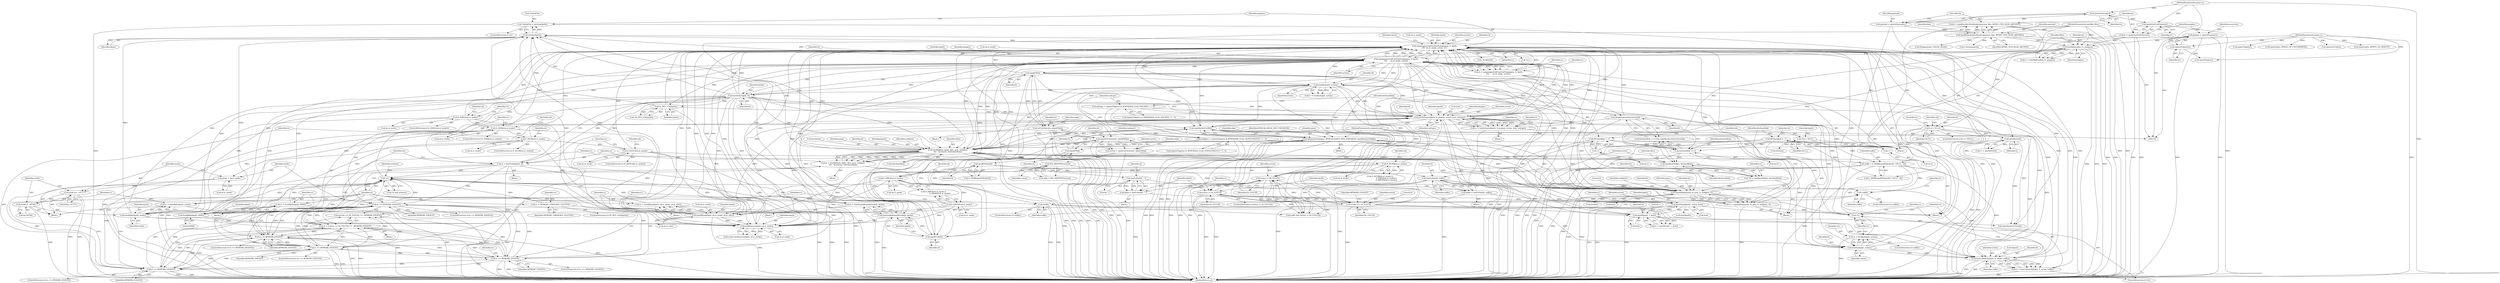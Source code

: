 digraph "0_rpm_404ef011c300207cdb1e531670384564aae04bdc_1@API" {
"1000573" [label="(Call,*failedFile = xstrdup(fpath))"];
"1000576" [label="(Call,xstrdup(fpath))"];
"1000288" [label="(Call,rpmpluginsCallFsmFilePre(plugins, fi, fpath,\n\t\t\t\t      sb.st_mode, action))"];
"1000578" [label="(Call,rpmpluginsCallFsmFilePost(plugins, fi, fpath,\n\t\t\t\t  sb.st_mode, action, rc))"];
"1000480" [label="(Call,fsmSetmeta(fpath, fi, plugins, action, &sb, nofcaps))"];
"1000393" [label="(Call,fsmMkdir(fpath, mode))"];
"1000331" [label="(Call,fsmVerify(fpath, fi))"];
"1000306" [label="(Call,rpmfiFX(fi))"];
"1000322" [label="(Call,fsmBackup(fi, action))"];
"1000388" [label="(Call,mode |=  00700)"];
"1000385" [label="(Call,mode &= ~07777)"];
"1000380" [label="(Call,mode = sb.st_mode)"];
"1000369" [label="(Call,S_ISDIR(sb.st_mode))"];
"1000345" [label="(Call,S_ISREG(sb.st_mode))"];
"1000467" [label="(Call,IS_DEV_LOG(fpath))"];
"1000410" [label="(Call,fsmSymlink(rpmfiFLink(fi), fpath))"];
"1000411" [label="(Call,rpmfiFLink(fi))"];
"1000428" [label="(Call,fsmMkfifo(fpath, 0000))"];
"1000455" [label="(Call,fsmMknod(fpath, sb.st_mode, sb.st_rdev))"];
"1000439" [label="(Call,S_ISBLK(sb.st_mode))"];
"1000434" [label="(Call,S_ISCHR(sb.st_mode))"];
"1000416" [label="(Call,S_ISFIFO(sb.st_mode))"];
"1000398" [label="(Call,S_ISLNK(sb.st_mode))"];
"1000443" [label="(Call,S_ISSOCK(sb.st_mode))"];
"1000357" [label="(Call,fsmMkfile(fi, fpath, files, psm, nodigest,\n\t\t\t\t   &setmeta, &firsthardlink))"];
"1000500" [label="(Call,rpmfilesFN(files, firsthardlink))"];
"1000211" [label="(Call,fsmMkdirs(files, fs, plugins))"];
"1000133" [label="(Call,rpmfiNewArchiveReader(payload, files, RPMFI_ITER_READ_ARCHIVE))"];
"1000126" [label="(Call,payload = rpmtePayload(te))"];
"1000128" [label="(Call,rpmtePayload(te))"];
"1000120" [label="(MethodParameterIn,rpmte te)"];
"1000121" [label="(MethodParameterIn,rpmfiles files)"];
"1000138" [label="(Call,fs = rpmteGetFileStates(te))"];
"1000140" [label="(Call,rpmteGetFileStates(te))"];
"1000143" [label="(Call,plugins = rpmtsPlugins(ts))"];
"1000145" [label="(Call,rpmtsPlugins(ts))"];
"1000119" [label="(MethodParameterIn,rpmts ts)"];
"1000491" [label="(Call,firsthardlink >= 0)"];
"1000177" [label="(Call,firsthardlink = -1)"];
"1000179" [label="(Call,-1)"];
"1000512" [label="(Call,firsthardlink = -1)"];
"1000514" [label="(Call,-1)"];
"1000544" [label="(Call,rpmpsmNotify(psm, RPMCALLBACK_INST_PROGRESS, rpmfiArchiveTell(fi)))"];
"1000505" [label="(Call,expandRegular(fi, fn, psm, 0, nodigest, 0))"];
"1000494" [label="(Call,rpmfiArchiveHasContent(fi))"];
"1000498" [label="(Call,*fn = rpmfilesFN(files, firsthardlink))"];
"1000122" [label="(MethodParameterIn,rpmpsm psm)"];
"1000157" [label="(Call,nodigest = (rpmtsFlags(ts) & RPMTRANS_FLAG_NOFILEDIGEST) ? 1 : 0)"];
"1000547" [label="(Call,rpmfiArchiveTell(fi))"];
"1000339" [label="(Call,action == FA_TOUCH)"];
"1000255" [label="(Call,action != FA_TOUCH)"];
"1000244" [label="(Call,XFA_SKIPPING(action))"];
"1000236" [label="(Call,action = rpmfsGetAction(fs, rpmfiFX(fi)))"];
"1000238" [label="(Call,rpmfsGetAction(fs, rpmfiFX(fi)))"];
"1000304" [label="(Call,setFileState(fs, rpmfiFX(fi)))"];
"1000240" [label="(Call,rpmfiFX(fi))"];
"1000221" [label="(Call,rpmfiNext(fi))"];
"1000193" [label="(Call,fi == NULL)"];
"1000131" [label="(Call,fi = rpmfiNewArchiveReader(payload, files, RPMFI_ITER_READ_ARCHIVE))"];
"1000528" [label="(Call,action != FA_TOUCH)"];
"1000278" [label="(Call,fsmDebug(fpath, action, &sb))"];
"1000259" [label="(Call,fpath = fsmFsPath(fi, suffix))"];
"1000261" [label="(Call,fsmFsPath(fi, suffix))"];
"1000250" [label="(Call,rpmfiFMode(fi))"];
"1000246" [label="(Call,suffix = S_ISDIR(rpmfiFMode(fi)) ? NULL : tid)"];
"1000184" [label="(Call,*tid = NULL)"];
"1000266" [label="(Call,fpath = fsmFsPath(fi, \"\"))"];
"1000268" [label="(Call,fsmFsPath(fi, \"\"))"];
"1000273" [label="(Call,rpmfiStat(fi, 1, &sb))"];
"1000167" [label="(Call,nofcaps = (rpmtsFlags(ts) & RPMTRANS_FLAG_NOCAPS) ? 1 : 0)"];
"1000557" [label="(Call,fsmBackup(fi, action))"];
"1000565" [label="(Call,fsmCommit(&fpath, fi, action, suffix))"];
"1000326" [label="(Call,!suffix)"];
"1000317" [label="(Call,!suffix)"];
"1000534" [label="(Call,fsmRemove(fpath, sb.st_mode))"];
"1000561" [label="(Call,!rc)"];
"1000286" [label="(Call,rc = rpmpluginsCallFsmFilePre(plugins, fi, fpath,\n\t\t\t\t      sb.st_mode, action))"];
"1000555" [label="(Call,rc = fsmBackup(fi, action))"];
"1000478" [label="(Call,rc = fsmSetmeta(fpath, fi, plugins, action, &sb, nofcaps))"];
"1000474" [label="(Call,!rc)"];
"1000355" [label="(Call,rc = fsmMkfile(fi, fpath, files, psm, nodigest,\n\t\t\t\t   &setmeta, &firsthardlink))"];
"1000375" [label="(Call,rc == RPMERR_ENOENT)"];
"1000329" [label="(Call,rc = fsmVerify(fpath, fi))"];
"1000336" [label="(Call,rc = (action == FA_TOUCH) ? 0 : RPMERR_ENOENT)"];
"1000351" [label="(Call,rc == RPMERR_ENOENT)"];
"1000422" [label="(Call,rc == RPMERR_ENOENT)"];
"1000404" [label="(Call,rc == RPMERR_ENOENT)"];
"1000449" [label="(Call,rc == RPMERR_ENOENT)"];
"1000426" [label="(Call,rc = fsmMkfifo(fpath, 0000))"];
"1000408" [label="(Call,rc = fsmSymlink(rpmfiFLink(fi), fpath))"];
"1000391" [label="(Call,rc = fsmMkdir(fpath, mode))"];
"1000469" [label="(Call,rc = RPMERR_UNKNOWN_FILETYPE)"];
"1000453" [label="(Call,rc = fsmMknod(fpath, sb.st_mode, sb.st_rdev))"];
"1000503" [label="(Call,rc = expandRegular(fi, fn, psm, 0, nodigest, 0))"];
"1000563" [label="(Call,rc = fsmCommit(&fpath, fi, action, suffix))"];
"1000457" [label="(Call,sb.st_mode)"];
"1000287" [label="(Identifier,rc)"];
"1000592" [label="(Call,rpmtsOp(ts, RPMTS_OP_UNCOMPRESS))"];
"1000573" [label="(Call,*failedFile = xstrdup(fpath))"];
"1000333" [label="(Identifier,fi)"];
"1000195" [label="(Identifier,NULL)"];
"1000570" [label="(Identifier,suffix)"];
"1000316" [label="(ControlStructure,if (!suffix))"];
"1000185" [label="(Identifier,tid)"];
"1000440" [label="(Call,sb.st_mode)"];
"1000369" [label="(Call,S_ISDIR(sb.st_mode))"];
"1000429" [label="(Identifier,fpath)"];
"1000351" [label="(Call,rc == RPMERR_ENOENT)"];
"1000499" [label="(Identifier,fn)"];
"1000387" [label="(Identifier,~07777)"];
"1000425" [label="(Block,)"];
"1000556" [label="(Identifier,rc)"];
"1000465" [label="(ControlStructure,if (!IS_DEV_LOG(fpath)))"];
"1000169" [label="(Call,(rpmtsFlags(ts) & RPMTRANS_FLAG_NOCAPS) ? 1 : 0)"];
"1000471" [label="(Identifier,RPMERR_UNKNOWN_FILETYPE)"];
"1000345" [label="(Call,S_ISREG(sb.st_mode))"];
"1000320" [label="(Call,rc = fsmBackup(fi, action))"];
"1000328" [label="(Block,)"];
"1000395" [label="(Identifier,mode)"];
"1000422" [label="(Call,rc == RPMERR_ENOENT)"];
"1000346" [label="(Call,sb.st_mode)"];
"1000218" [label="(Block,)"];
"1000413" [label="(Identifier,fpath)"];
"1000562" [label="(Identifier,rc)"];
"1000397" [label="(ControlStructure,if (S_ISLNK(sb.st_mode)))"];
"1000307" [label="(Identifier,fi)"];
"1000543" [label="(Block,)"];
"1000509" [label="(Literal,0)"];
"1000354" [label="(Block,)"];
"1000357" [label="(Call,fsmMkfile(fi, fpath, files, psm, nodigest,\n\t\t\t\t   &setmeta, &firsthardlink))"];
"1000259" [label="(Call,fpath = fsmFsPath(fi, suffix))"];
"1000317" [label="(Call,!suffix)"];
"1000569" [label="(Identifier,action)"];
"1000377" [label="(Identifier,RPMERR_ENOENT)"];
"1000284" [label="(Identifier,rc)"];
"1000595" [label="(Call,fdOp(payload, FDSTAT_READ))"];
"1000161" [label="(Call,rpmtsFlags(ts))"];
"1000240" [label="(Call,rpmfiFX(fi))"];
"1000219" [label="(Call,rc = rpmfiNext(fi))"];
"1000557" [label="(Call,fsmBackup(fi, action))"];
"1000186" [label="(Identifier,NULL)"];
"1000536" [label="(Call,sb.st_mode)"];
"1000410" [label="(Call,fsmSymlink(rpmfiFLink(fi), fpath))"];
"1000131" [label="(Call,fi = rpmfiNewArchiveReader(payload, files, RPMFI_ITER_READ_ARCHIVE))"];
"1000177" [label="(Call,firsthardlink = -1)"];
"1000305" [label="(Identifier,fs)"];
"1000295" [label="(Identifier,action)"];
"1000281" [label="(Call,&sb)"];
"1000272" [label="(Identifier,rc)"];
"1000478" [label="(Call,rc = fsmSetmeta(fpath, fi, plugins, action, &sb, nofcaps))"];
"1000290" [label="(Identifier,fi)"];
"1000363" [label="(Call,&setmeta)"];
"1000248" [label="(Call,S_ISDIR(rpmfiFMode(fi)) ? NULL : tid)"];
"1000329" [label="(Call,rc = fsmVerify(fpath, fi))"];
"1000614" [label="(Call,free(fpath))"];
"1000555" [label="(Call,rc = fsmBackup(fi, action))"];
"1000572" [label="(Identifier,rc)"];
"1000386" [label="(Identifier,mode)"];
"1000207" [label="(Call,rpmtsGetTid(ts))"];
"1000392" [label="(Identifier,rc)"];
"1000291" [label="(Identifier,fpath)"];
"1000498" [label="(Call,*fn = rpmfilesFN(files, firsthardlink))"];
"1000385" [label="(Call,mode &= ~07777)"];
"1000273" [label="(Call,rpmfiStat(fi, 1, &sb))"];
"1000407" [label="(Block,)"];
"1000482" [label="(Identifier,fi)"];
"1000350" [label="(ControlStructure,if (rc == RPMERR_ENOENT))"];
"1000375" [label="(Call,rc == RPMERR_ENOENT)"];
"1000547" [label="(Call,rpmfiArchiveTell(fi))"];
"1000481" [label="(Identifier,fpath)"];
"1000374" [label="(ControlStructure,if (rc == RPMERR_ENOENT))"];
"1000124" [label="(Block,)"];
"1000167" [label="(Call,nofcaps = (rpmtsFlags(ts) & RPMTRANS_FLAG_NOCAPS) ? 1 : 0)"];
"1000157" [label="(Call,nodigest = (rpmtsFlags(ts) & RPMTRANS_FLAG_NOFILEDIGEST) ? 1 : 0)"];
"1000535" [label="(Identifier,fpath)"];
"1000423" [label="(Identifier,rc)"];
"1000251" [label="(Identifier,fi)"];
"1000532" [label="(Call,(void) fsmRemove(fpath, sb.st_mode))"];
"1000529" [label="(Identifier,action)"];
"1000571" [label="(ControlStructure,if (rc))"];
"1000368" [label="(ControlStructure,if (S_ISDIR(sb.st_mode)))"];
"1000371" [label="(Identifier,sb)"];
"1000336" [label="(Call,rc = (action == FA_TOUCH) ? 0 : RPMERR_ENOENT)"];
"1000579" [label="(Identifier,plugins)"];
"1000581" [label="(Identifier,fpath)"];
"1000254" [label="(ControlStructure,if (action != FA_TOUCH))"];
"1000190" [label="(Identifier,fpath)"];
"1000467" [label="(Call,IS_DEV_LOG(fpath))"];
"1000548" [label="(Identifier,fi)"];
"1000512" [label="(Call,firsthardlink = -1)"];
"1000558" [label="(Identifier,fi)"];
"1000589" [label="(Call,_free(fpath))"];
"1000501" [label="(Identifier,files)"];
"1000193" [label="(Call,fi == NULL)"];
"1000321" [label="(Identifier,rc)"];
"1000451" [label="(Identifier,RPMERR_ENOENT)"];
"1000565" [label="(Call,fsmCommit(&fpath, fi, action, suffix))"];
"1000618" [label="(MethodReturn,int)"];
"1000203" [label="(Identifier,tid)"];
"1000390" [label="(Literal,00700)"];
"1000466" [label="(Call,!IS_DEV_LOG(fpath))"];
"1000441" [label="(Identifier,sb)"];
"1000361" [label="(Identifier,psm)"];
"1000496" [label="(Block,)"];
"1000526" [label="(Call,suffix && (action != FA_TOUCH))"];
"1000561" [label="(Call,!rc)"];
"1000599" [label="(Call,rpmtsOp(ts, RPMTS_OP_DIGEST))"];
"1000236" [label="(Call,action = rpmfsGetAction(fs, rpmfiFX(fi)))"];
"1000342" [label="(Literal,0)"];
"1000211" [label="(Call,fsmMkdirs(files, fs, plugins))"];
"1000491" [label="(Call,firsthardlink >= 0)"];
"1000139" [label="(Identifier,fs)"];
"1000120" [label="(MethodParameterIn,rpmte te)"];
"1000551" [label="(Identifier,skip)"];
"1000612" [label="(Call,free(tid))"];
"1000171" [label="(Call,rpmtsFlags(ts))"];
"1000477" [label="(Block,)"];
"1000433" [label="(Call,S_ISCHR(sb.st_mode) ||\n                       S_ISBLK(sb.st_mode) ||\n                       S_ISSOCK(sb.st_mode))"];
"1000323" [label="(Identifier,fi)"];
"1000493" [label="(Literal,0)"];
"1000476" [label="(Identifier,setmeta)"];
"1000510" [label="(Identifier,nodigest)"];
"1000353" [label="(Identifier,RPMERR_ENOENT)"];
"1000578" [label="(Call,rpmpluginsCallFsmFilePost(plugins, fi, fpath,\n\t\t\t\t  sb.st_mode, action, rc))"];
"1000517" [label="(Identifier,fn)"];
"1000560" [label="(ControlStructure,if (!rc))"];
"1000444" [label="(Call,sb.st_mode)"];
"1000267" [label="(Identifier,fpath)"];
"1000358" [label="(Identifier,fi)"];
"1000288" [label="(Call,rpmpluginsCallFsmFilePre(plugins, fi, fpath,\n\t\t\t\t      sb.st_mode, action))"];
"1000337" [label="(Identifier,rc)"];
"1000566" [label="(Call,&fpath)"];
"1000494" [label="(Call,rpmfiArchiveHasContent(fi))"];
"1000250" [label="(Call,rpmfiFMode(fi))"];
"1000150" [label="(Identifier,saveerrno)"];
"1000404" [label="(Call,rc == RPMERR_ENOENT)"];
"1000326" [label="(Call,!suffix)"];
"1000352" [label="(Identifier,rc)"];
"1000382" [label="(Call,sb.st_mode)"];
"1000238" [label="(Call,rpmfsGetAction(fs, rpmfiFX(fi)))"];
"1000222" [label="(Identifier,fi)"];
"1000221" [label="(Call,rpmfiNext(fi))"];
"1000341" [label="(Identifier,FA_TOUCH)"];
"1000606" [label="(Call,rpmfiArchiveClose(fi))"];
"1000370" [label="(Call,sb.st_mode)"];
"1000359" [label="(Identifier,fpath)"];
"1000146" [label="(Identifier,ts)"];
"1000255" [label="(Call,action != FA_TOUCH)"];
"1000456" [label="(Identifier,fpath)"];
"1000121" [label="(MethodParameterIn,rpmfiles files)"];
"1000393" [label="(Call,fsmMkdir(fpath, mode))"];
"1000194" [label="(Identifier,fi)"];
"1000585" [label="(Identifier,action)"];
"1000400" [label="(Identifier,sb)"];
"1000474" [label="(Call,!rc)"];
"1000376" [label="(Identifier,rc)"];
"1000129" [label="(Identifier,te)"];
"1000417" [label="(Call,sb.st_mode)"];
"1000430" [label="(Literal,0000)"];
"1000415" [label="(ControlStructure,if (S_ISFIFO(sb.st_mode)))"];
"1000502" [label="(Identifier,firsthardlink)"];
"1000344" [label="(ControlStructure,if (S_ISREG(sb.st_mode)))"];
"1000339" [label="(Call,action == FA_TOUCH)"];
"1000168" [label="(Identifier,nofcaps)"];
"1000128" [label="(Call,rpmtePayload(te))"];
"1000268" [label="(Call,fsmFsPath(fi, \"\"))"];
"1000479" [label="(Identifier,rc)"];
"1000306" [label="(Call,rpmfiFX(fi))"];
"1000553" [label="(ControlStructure,if (suffix))"];
"1000274" [label="(Identifier,fi)"];
"1000280" [label="(Identifier,action)"];
"1000443" [label="(Call,S_ISSOCK(sb.st_mode))"];
"1000577" [label="(Identifier,fpath)"];
"1000416" [label="(Call,S_ISFIFO(sb.st_mode))"];
"1000119" [label="(MethodParameterIn,rpmts ts)"];
"1000362" [label="(Identifier,nodigest)"];
"1000249" [label="(Call,S_ISDIR(rpmfiFMode(fi)))"];
"1000330" [label="(Identifier,rc)"];
"1000610" [label="(Call,Fclose(payload))"];
"1000485" [label="(Call,&sb)"];
"1000122" [label="(MethodParameterIn,rpmpsm psm)"];
"1000515" [label="(Literal,1)"];
"1000506" [label="(Identifier,fi)"];
"1000508" [label="(Identifier,psm)"];
"1000325" [label="(ControlStructure,if (!suffix))"];
"1000327" [label="(Identifier,suffix)"];
"1000322" [label="(Call,fsmBackup(fi, action))"];
"1000503" [label="(Call,rc = expandRegular(fi, fn, psm, 0, nodigest, 0))"];
"1000237" [label="(Identifier,action)"];
"1000389" [label="(Identifier,mode)"];
"1000159" [label="(Call,(rpmtsFlags(ts) & RPMTRANS_FLAG_NOFILEDIGEST) ? 1 : 0)"];
"1000192" [label="(ControlStructure,if (fi == NULL))"];
"1000140" [label="(Call,rpmteGetFileStates(te))"];
"1000241" [label="(Identifier,fi)"];
"1000544" [label="(Call,rpmpsmNotify(psm, RPMCALLBACK_INST_PROGRESS, rpmfiArchiveTell(fi)))"];
"1000408" [label="(Call,rc = fsmSymlink(rpmfiFLink(fi), fpath))"];
"1000209" [label="(Call,rc = fsmMkdirs(files, fs, plugins))"];
"1000145" [label="(Call,rpmtsPlugins(ts))"];
"1000411" [label="(Call,rpmfiFLink(fi))"];
"1000563" [label="(Call,rc = fsmCommit(&fpath, fi, action, suffix))"];
"1000257" [label="(Identifier,FA_TOUCH)"];
"1000265" [label="(Block,)"];
"1000180" [label="(Literal,1)"];
"1000546" [label="(Identifier,RPMCALLBACK_INST_PROGRESS)"];
"1000262" [label="(Identifier,fi)"];
"1000454" [label="(Identifier,rc)"];
"1000244" [label="(Call,XFA_SKIPPING(action))"];
"1000243" [label="(Identifier,skip)"];
"1000335" [label="(Block,)"];
"1000439" [label="(Call,S_ISBLK(sb.st_mode))"];
"1000449" [label="(Call,rc == RPMERR_ENOENT)"];
"1000424" [label="(Identifier,RPMERR_ENOENT)"];
"1000470" [label="(Identifier,rc)"];
"1000436" [label="(Identifier,sb)"];
"1000530" [label="(Identifier,FA_TOUCH)"];
"1000356" [label="(Identifier,rc)"];
"1000381" [label="(Identifier,mode)"];
"1000412" [label="(Identifier,fi)"];
"1000127" [label="(Identifier,payload)"];
"1000455" [label="(Call,fsmMknod(fpath, sb.st_mode, sb.st_rdev))"];
"1000507" [label="(Identifier,fn)"];
"1000198" [label="(Identifier,rc)"];
"1000564" [label="(Identifier,rc)"];
"1000586" [label="(Identifier,rc)"];
"1000495" [label="(Identifier,fi)"];
"1000286" [label="(Call,rc = rpmpluginsCallFsmFilePre(plugins, fi, fpath,\n\t\t\t\t      sb.st_mode, action))"];
"1000445" [label="(Identifier,sb)"];
"1000343" [label="(Identifier,RPMERR_ENOENT)"];
"1000338" [label="(Call,(action == FA_TOUCH) ? 0 : RPMERR_ENOENT)"];
"1000158" [label="(Identifier,nodigest)"];
"1000347" [label="(Identifier,sb)"];
"1000580" [label="(Identifier,fi)"];
"1000468" [label="(Identifier,fpath)"];
"1000490" [label="(Call,firsthardlink >= 0 && rpmfiArchiveHasContent(fi))"];
"1000391" [label="(Call,rc = fsmMkdir(fpath, mode))"];
"1000126" [label="(Call,payload = rpmtePayload(te))"];
"1000297" [label="(Identifier,rc)"];
"1000214" [label="(Identifier,plugins)"];
"1000574" [label="(Call,*failedFile)"];
"1000279" [label="(Identifier,fpath)"];
"1000469" [label="(Call,rc = RPMERR_UNKNOWN_FILETYPE)"];
"1000276" [label="(Call,&sb)"];
"1000519" [label="(Identifier,rc)"];
"1000421" [label="(ControlStructure,if (rc == RPMERR_ENOENT))"];
"1000331" [label="(Call,fsmVerify(fpath, fi))"];
"1000403" [label="(ControlStructure,if (rc == RPMERR_ENOENT))"];
"1000434" [label="(Call,S_ISCHR(sb.st_mode))"];
"1000135" [label="(Identifier,files)"];
"1000399" [label="(Call,sb.st_mode)"];
"1000260" [label="(Identifier,fpath)"];
"1000269" [label="(Identifier,fi)"];
"1000448" [label="(ControlStructure,if (rc == RPMERR_ENOENT))"];
"1000246" [label="(Call,suffix = S_ISDIR(rpmfiFMode(fi)) ? NULL : tid)"];
"1000138" [label="(Call,fs = rpmteGetFileStates(te))"];
"1000438" [label="(Call,S_ISBLK(sb.st_mode) ||\n                       S_ISSOCK(sb.st_mode))"];
"1000245" [label="(Identifier,action)"];
"1000528" [label="(Call,action != FA_TOUCH)"];
"1000380" [label="(Call,mode = sb.st_mode)"];
"1000340" [label="(Identifier,action)"];
"1000261" [label="(Call,fsmFsPath(fi, suffix))"];
"1000450" [label="(Identifier,rc)"];
"1000516" [label="(Call,free(fn))"];
"1000275" [label="(Literal,1)"];
"1000256" [label="(Identifier,action)"];
"1000278" [label="(Call,fsmDebug(fpath, action, &sb))"];
"1000365" [label="(Call,&firsthardlink)"];
"1000559" [label="(Identifier,action)"];
"1000318" [label="(Identifier,suffix)"];
"1000426" [label="(Call,rc = fsmMkfifo(fpath, 0000))"];
"1000216" [label="(Call,!rc)"];
"1000504" [label="(Identifier,rc)"];
"1000179" [label="(Call,-1)"];
"1000394" [label="(Identifier,fpath)"];
"1000475" [label="(Identifier,rc)"];
"1000409" [label="(Identifier,rc)"];
"1000271" [label="(Call,rc = rpmfiStat(fi, 1, &sb))"];
"1000588" [label="(Identifier,fpath)"];
"1000398" [label="(Call,S_ISLNK(sb.st_mode))"];
"1000483" [label="(Identifier,plugins)"];
"1000360" [label="(Identifier,files)"];
"1000453" [label="(Call,rc = fsmMknod(fpath, sb.st_mode, sb.st_rdev))"];
"1000270" [label="(Literal,\"\")"];
"1000427" [label="(Identifier,rc)"];
"1000239" [label="(Identifier,fs)"];
"1000355" [label="(Call,rc = fsmMkfile(fi, fpath, files, psm, nodigest,\n\t\t\t\t   &setmeta, &firsthardlink))"];
"1000406" [label="(Identifier,RPMERR_ENOENT)"];
"1000178" [label="(Identifier,firsthardlink)"];
"1000514" [label="(Call,-1)"];
"1000378" [label="(Block,)"];
"1000213" [label="(Identifier,fs)"];
"1000405" [label="(Identifier,rc)"];
"1000324" [label="(Identifier,action)"];
"1000545" [label="(Identifier,psm)"];
"1000435" [label="(Call,sb.st_mode)"];
"1000473" [label="(Call,!rc && setmeta)"];
"1000452" [label="(Block,)"];
"1000388" [label="(Call,mode |=  00700)"];
"1000144" [label="(Identifier,plugins)"];
"1000242" [label="(Call,skip = XFA_SKIPPING(action))"];
"1000143" [label="(Call,plugins = rpmtsPlugins(ts))"];
"1000568" [label="(Identifier,fi)"];
"1000289" [label="(Identifier,plugins)"];
"1000534" [label="(Call,fsmRemove(fpath, sb.st_mode))"];
"1000428" [label="(Call,fsmMkfifo(fpath, 0000))"];
"1000258" [label="(Block,)"];
"1000132" [label="(Identifier,fi)"];
"1000212" [label="(Identifier,files)"];
"1000292" [label="(Call,sb.st_mode)"];
"1000487" [label="(Identifier,nofcaps)"];
"1000460" [label="(Call,sb.st_rdev)"];
"1000505" [label="(Call,expandRegular(fi, fn, psm, 0, nodigest, 0))"];
"1000332" [label="(Identifier,fpath)"];
"1000141" [label="(Identifier,te)"];
"1000492" [label="(Identifier,firsthardlink)"];
"1000310" [label="(Identifier,skip)"];
"1000303" [label="(Block,)"];
"1000304" [label="(Call,setFileState(fs, rpmfiFX(fi)))"];
"1000500" [label="(Call,rpmfilesFN(files, firsthardlink))"];
"1000480" [label="(Call,fsmSetmeta(fpath, fi, plugins, action, &sb, nofcaps))"];
"1000247" [label="(Identifier,suffix)"];
"1000266" [label="(Call,fpath = fsmFsPath(fi, \"\"))"];
"1000263" [label="(Identifier,suffix)"];
"1000133" [label="(Call,rpmfiNewArchiveReader(payload, files, RPMFI_ITER_READ_ARCHIVE))"];
"1000184" [label="(Call,*tid = NULL)"];
"1000576" [label="(Call,xstrdup(fpath))"];
"1000484" [label="(Identifier,action)"];
"1000136" [label="(Identifier,RPMFI_ITER_READ_ARCHIVE)"];
"1000511" [label="(Literal,0)"];
"1000134" [label="(Identifier,payload)"];
"1000513" [label="(Identifier,firsthardlink)"];
"1000418" [label="(Identifier,sb)"];
"1000582" [label="(Call,sb.st_mode)"];
"1000573" -> "1000571"  [label="AST: "];
"1000573" -> "1000576"  [label="CFG: "];
"1000574" -> "1000573"  [label="AST: "];
"1000576" -> "1000573"  [label="AST: "];
"1000579" -> "1000573"  [label="CFG: "];
"1000573" -> "1000618"  [label="DDG: "];
"1000573" -> "1000618"  [label="DDG: "];
"1000576" -> "1000573"  [label="DDG: "];
"1000576" -> "1000577"  [label="CFG: "];
"1000577" -> "1000576"  [label="AST: "];
"1000288" -> "1000576"  [label="DDG: "];
"1000393" -> "1000576"  [label="DDG: "];
"1000467" -> "1000576"  [label="DDG: "];
"1000331" -> "1000576"  [label="DDG: "];
"1000410" -> "1000576"  [label="DDG: "];
"1000428" -> "1000576"  [label="DDG: "];
"1000455" -> "1000576"  [label="DDG: "];
"1000357" -> "1000576"  [label="DDG: "];
"1000534" -> "1000576"  [label="DDG: "];
"1000480" -> "1000576"  [label="DDG: "];
"1000576" -> "1000578"  [label="DDG: "];
"1000288" -> "1000286"  [label="AST: "];
"1000288" -> "1000295"  [label="CFG: "];
"1000289" -> "1000288"  [label="AST: "];
"1000290" -> "1000288"  [label="AST: "];
"1000291" -> "1000288"  [label="AST: "];
"1000292" -> "1000288"  [label="AST: "];
"1000295" -> "1000288"  [label="AST: "];
"1000286" -> "1000288"  [label="CFG: "];
"1000288" -> "1000286"  [label="DDG: "];
"1000288" -> "1000286"  [label="DDG: "];
"1000288" -> "1000286"  [label="DDG: "];
"1000288" -> "1000286"  [label="DDG: "];
"1000288" -> "1000286"  [label="DDG: "];
"1000578" -> "1000288"  [label="DDG: "];
"1000578" -> "1000288"  [label="DDG: "];
"1000211" -> "1000288"  [label="DDG: "];
"1000273" -> "1000288"  [label="DDG: "];
"1000278" -> "1000288"  [label="DDG: "];
"1000278" -> "1000288"  [label="DDG: "];
"1000288" -> "1000306"  [label="DDG: "];
"1000288" -> "1000322"  [label="DDG: "];
"1000288" -> "1000322"  [label="DDG: "];
"1000288" -> "1000331"  [label="DDG: "];
"1000288" -> "1000331"  [label="DDG: "];
"1000288" -> "1000339"  [label="DDG: "];
"1000288" -> "1000345"  [label="DDG: "];
"1000288" -> "1000357"  [label="DDG: "];
"1000288" -> "1000357"  [label="DDG: "];
"1000288" -> "1000393"  [label="DDG: "];
"1000288" -> "1000411"  [label="DDG: "];
"1000288" -> "1000410"  [label="DDG: "];
"1000288" -> "1000428"  [label="DDG: "];
"1000288" -> "1000455"  [label="DDG: "];
"1000288" -> "1000467"  [label="DDG: "];
"1000288" -> "1000480"  [label="DDG: "];
"1000288" -> "1000480"  [label="DDG: "];
"1000288" -> "1000480"  [label="DDG: "];
"1000288" -> "1000480"  [label="DDG: "];
"1000288" -> "1000494"  [label="DDG: "];
"1000288" -> "1000505"  [label="DDG: "];
"1000288" -> "1000528"  [label="DDG: "];
"1000288" -> "1000534"  [label="DDG: "];
"1000288" -> "1000534"  [label="DDG: "];
"1000288" -> "1000547"  [label="DDG: "];
"1000288" -> "1000557"  [label="DDG: "];
"1000288" -> "1000565"  [label="DDG: "];
"1000288" -> "1000578"  [label="DDG: "];
"1000288" -> "1000578"  [label="DDG: "];
"1000288" -> "1000578"  [label="DDG: "];
"1000288" -> "1000578"  [label="DDG: "];
"1000288" -> "1000578"  [label="DDG: "];
"1000578" -> "1000218"  [label="AST: "];
"1000578" -> "1000586"  [label="CFG: "];
"1000579" -> "1000578"  [label="AST: "];
"1000580" -> "1000578"  [label="AST: "];
"1000581" -> "1000578"  [label="AST: "];
"1000582" -> "1000578"  [label="AST: "];
"1000585" -> "1000578"  [label="AST: "];
"1000586" -> "1000578"  [label="AST: "];
"1000588" -> "1000578"  [label="CFG: "];
"1000578" -> "1000618"  [label="DDG: "];
"1000578" -> "1000618"  [label="DDG: "];
"1000578" -> "1000618"  [label="DDG: "];
"1000578" -> "1000618"  [label="DDG: "];
"1000578" -> "1000216"  [label="DDG: "];
"1000578" -> "1000221"  [label="DDG: "];
"1000480" -> "1000578"  [label="DDG: "];
"1000480" -> "1000578"  [label="DDG: "];
"1000480" -> "1000578"  [label="DDG: "];
"1000480" -> "1000578"  [label="DDG: "];
"1000547" -> "1000578"  [label="DDG: "];
"1000331" -> "1000578"  [label="DDG: "];
"1000331" -> "1000578"  [label="DDG: "];
"1000411" -> "1000578"  [label="DDG: "];
"1000306" -> "1000578"  [label="DDG: "];
"1000494" -> "1000578"  [label="DDG: "];
"1000557" -> "1000578"  [label="DDG: "];
"1000557" -> "1000578"  [label="DDG: "];
"1000357" -> "1000578"  [label="DDG: "];
"1000357" -> "1000578"  [label="DDG: "];
"1000322" -> "1000578"  [label="DDG: "];
"1000322" -> "1000578"  [label="DDG: "];
"1000505" -> "1000578"  [label="DDG: "];
"1000565" -> "1000578"  [label="DDG: "];
"1000565" -> "1000578"  [label="DDG: "];
"1000393" -> "1000578"  [label="DDG: "];
"1000467" -> "1000578"  [label="DDG: "];
"1000410" -> "1000578"  [label="DDG: "];
"1000428" -> "1000578"  [label="DDG: "];
"1000455" -> "1000578"  [label="DDG: "];
"1000455" -> "1000578"  [label="DDG: "];
"1000534" -> "1000578"  [label="DDG: "];
"1000534" -> "1000578"  [label="DDG: "];
"1000369" -> "1000578"  [label="DDG: "];
"1000439" -> "1000578"  [label="DDG: "];
"1000434" -> "1000578"  [label="DDG: "];
"1000345" -> "1000578"  [label="DDG: "];
"1000416" -> "1000578"  [label="DDG: "];
"1000398" -> "1000578"  [label="DDG: "];
"1000443" -> "1000578"  [label="DDG: "];
"1000528" -> "1000578"  [label="DDG: "];
"1000339" -> "1000578"  [label="DDG: "];
"1000561" -> "1000578"  [label="DDG: "];
"1000286" -> "1000578"  [label="DDG: "];
"1000478" -> "1000578"  [label="DDG: "];
"1000474" -> "1000578"  [label="DDG: "];
"1000563" -> "1000578"  [label="DDG: "];
"1000503" -> "1000578"  [label="DDG: "];
"1000578" -> "1000589"  [label="DDG: "];
"1000578" -> "1000606"  [label="DDG: "];
"1000480" -> "1000478"  [label="AST: "];
"1000480" -> "1000487"  [label="CFG: "];
"1000481" -> "1000480"  [label="AST: "];
"1000482" -> "1000480"  [label="AST: "];
"1000483" -> "1000480"  [label="AST: "];
"1000484" -> "1000480"  [label="AST: "];
"1000485" -> "1000480"  [label="AST: "];
"1000487" -> "1000480"  [label="AST: "];
"1000478" -> "1000480"  [label="CFG: "];
"1000480" -> "1000618"  [label="DDG: "];
"1000480" -> "1000618"  [label="DDG: "];
"1000480" -> "1000273"  [label="DDG: "];
"1000480" -> "1000478"  [label="DDG: "];
"1000480" -> "1000478"  [label="DDG: "];
"1000480" -> "1000478"  [label="DDG: "];
"1000480" -> "1000478"  [label="DDG: "];
"1000480" -> "1000478"  [label="DDG: "];
"1000480" -> "1000478"  [label="DDG: "];
"1000393" -> "1000480"  [label="DDG: "];
"1000467" -> "1000480"  [label="DDG: "];
"1000331" -> "1000480"  [label="DDG: "];
"1000331" -> "1000480"  [label="DDG: "];
"1000410" -> "1000480"  [label="DDG: "];
"1000428" -> "1000480"  [label="DDG: "];
"1000455" -> "1000480"  [label="DDG: "];
"1000357" -> "1000480"  [label="DDG: "];
"1000357" -> "1000480"  [label="DDG: "];
"1000411" -> "1000480"  [label="DDG: "];
"1000306" -> "1000480"  [label="DDG: "];
"1000322" -> "1000480"  [label="DDG: "];
"1000322" -> "1000480"  [label="DDG: "];
"1000339" -> "1000480"  [label="DDG: "];
"1000278" -> "1000480"  [label="DDG: "];
"1000167" -> "1000480"  [label="DDG: "];
"1000480" -> "1000528"  [label="DDG: "];
"1000480" -> "1000534"  [label="DDG: "];
"1000480" -> "1000547"  [label="DDG: "];
"1000480" -> "1000557"  [label="DDG: "];
"1000480" -> "1000565"  [label="DDG: "];
"1000393" -> "1000391"  [label="AST: "];
"1000393" -> "1000395"  [label="CFG: "];
"1000394" -> "1000393"  [label="AST: "];
"1000395" -> "1000393"  [label="AST: "];
"1000391" -> "1000393"  [label="CFG: "];
"1000393" -> "1000618"  [label="DDG: "];
"1000393" -> "1000391"  [label="DDG: "];
"1000393" -> "1000391"  [label="DDG: "];
"1000331" -> "1000393"  [label="DDG: "];
"1000388" -> "1000393"  [label="DDG: "];
"1000393" -> "1000534"  [label="DDG: "];
"1000331" -> "1000329"  [label="AST: "];
"1000331" -> "1000333"  [label="CFG: "];
"1000332" -> "1000331"  [label="AST: "];
"1000333" -> "1000331"  [label="AST: "];
"1000329" -> "1000331"  [label="CFG: "];
"1000331" -> "1000329"  [label="DDG: "];
"1000331" -> "1000329"  [label="DDG: "];
"1000306" -> "1000331"  [label="DDG: "];
"1000322" -> "1000331"  [label="DDG: "];
"1000331" -> "1000357"  [label="DDG: "];
"1000331" -> "1000357"  [label="DDG: "];
"1000331" -> "1000411"  [label="DDG: "];
"1000331" -> "1000410"  [label="DDG: "];
"1000331" -> "1000428"  [label="DDG: "];
"1000331" -> "1000455"  [label="DDG: "];
"1000331" -> "1000467"  [label="DDG: "];
"1000331" -> "1000534"  [label="DDG: "];
"1000331" -> "1000547"  [label="DDG: "];
"1000306" -> "1000304"  [label="AST: "];
"1000306" -> "1000307"  [label="CFG: "];
"1000307" -> "1000306"  [label="AST: "];
"1000304" -> "1000306"  [label="CFG: "];
"1000306" -> "1000304"  [label="DDG: "];
"1000306" -> "1000322"  [label="DDG: "];
"1000306" -> "1000357"  [label="DDG: "];
"1000306" -> "1000411"  [label="DDG: "];
"1000306" -> "1000494"  [label="DDG: "];
"1000306" -> "1000505"  [label="DDG: "];
"1000306" -> "1000547"  [label="DDG: "];
"1000322" -> "1000320"  [label="AST: "];
"1000322" -> "1000324"  [label="CFG: "];
"1000323" -> "1000322"  [label="AST: "];
"1000324" -> "1000322"  [label="AST: "];
"1000320" -> "1000322"  [label="CFG: "];
"1000322" -> "1000320"  [label="DDG: "];
"1000322" -> "1000320"  [label="DDG: "];
"1000322" -> "1000339"  [label="DDG: "];
"1000322" -> "1000357"  [label="DDG: "];
"1000322" -> "1000411"  [label="DDG: "];
"1000322" -> "1000528"  [label="DDG: "];
"1000322" -> "1000547"  [label="DDG: "];
"1000322" -> "1000557"  [label="DDG: "];
"1000322" -> "1000565"  [label="DDG: "];
"1000388" -> "1000378"  [label="AST: "];
"1000388" -> "1000390"  [label="CFG: "];
"1000389" -> "1000388"  [label="AST: "];
"1000390" -> "1000388"  [label="AST: "];
"1000392" -> "1000388"  [label="CFG: "];
"1000388" -> "1000618"  [label="DDG: "];
"1000385" -> "1000388"  [label="DDG: "];
"1000385" -> "1000378"  [label="AST: "];
"1000385" -> "1000387"  [label="CFG: "];
"1000386" -> "1000385"  [label="AST: "];
"1000387" -> "1000385"  [label="AST: "];
"1000389" -> "1000385"  [label="CFG: "];
"1000385" -> "1000618"  [label="DDG: "];
"1000385" -> "1000618"  [label="DDG: "];
"1000380" -> "1000385"  [label="DDG: "];
"1000380" -> "1000378"  [label="AST: "];
"1000380" -> "1000382"  [label="CFG: "];
"1000381" -> "1000380"  [label="AST: "];
"1000382" -> "1000380"  [label="AST: "];
"1000386" -> "1000380"  [label="CFG: "];
"1000369" -> "1000380"  [label="DDG: "];
"1000369" -> "1000368"  [label="AST: "];
"1000369" -> "1000370"  [label="CFG: "];
"1000370" -> "1000369"  [label="AST: "];
"1000376" -> "1000369"  [label="CFG: "];
"1000400" -> "1000369"  [label="CFG: "];
"1000369" -> "1000618"  [label="DDG: "];
"1000345" -> "1000369"  [label="DDG: "];
"1000369" -> "1000398"  [label="DDG: "];
"1000369" -> "1000534"  [label="DDG: "];
"1000345" -> "1000344"  [label="AST: "];
"1000345" -> "1000346"  [label="CFG: "];
"1000346" -> "1000345"  [label="AST: "];
"1000352" -> "1000345"  [label="CFG: "];
"1000371" -> "1000345"  [label="CFG: "];
"1000345" -> "1000618"  [label="DDG: "];
"1000345" -> "1000534"  [label="DDG: "];
"1000467" -> "1000466"  [label="AST: "];
"1000467" -> "1000468"  [label="CFG: "];
"1000468" -> "1000467"  [label="AST: "];
"1000466" -> "1000467"  [label="CFG: "];
"1000467" -> "1000466"  [label="DDG: "];
"1000467" -> "1000534"  [label="DDG: "];
"1000410" -> "1000408"  [label="AST: "];
"1000410" -> "1000413"  [label="CFG: "];
"1000411" -> "1000410"  [label="AST: "];
"1000413" -> "1000410"  [label="AST: "];
"1000408" -> "1000410"  [label="CFG: "];
"1000410" -> "1000618"  [label="DDG: "];
"1000410" -> "1000408"  [label="DDG: "];
"1000410" -> "1000408"  [label="DDG: "];
"1000411" -> "1000410"  [label="DDG: "];
"1000410" -> "1000534"  [label="DDG: "];
"1000411" -> "1000412"  [label="CFG: "];
"1000412" -> "1000411"  [label="AST: "];
"1000413" -> "1000411"  [label="CFG: "];
"1000411" -> "1000547"  [label="DDG: "];
"1000428" -> "1000426"  [label="AST: "];
"1000428" -> "1000430"  [label="CFG: "];
"1000429" -> "1000428"  [label="AST: "];
"1000430" -> "1000428"  [label="AST: "];
"1000426" -> "1000428"  [label="CFG: "];
"1000428" -> "1000426"  [label="DDG: "];
"1000428" -> "1000426"  [label="DDG: "];
"1000428" -> "1000534"  [label="DDG: "];
"1000455" -> "1000453"  [label="AST: "];
"1000455" -> "1000460"  [label="CFG: "];
"1000456" -> "1000455"  [label="AST: "];
"1000457" -> "1000455"  [label="AST: "];
"1000460" -> "1000455"  [label="AST: "];
"1000453" -> "1000455"  [label="CFG: "];
"1000455" -> "1000618"  [label="DDG: "];
"1000455" -> "1000453"  [label="DDG: "];
"1000455" -> "1000453"  [label="DDG: "];
"1000455" -> "1000453"  [label="DDG: "];
"1000439" -> "1000455"  [label="DDG: "];
"1000434" -> "1000455"  [label="DDG: "];
"1000443" -> "1000455"  [label="DDG: "];
"1000455" -> "1000534"  [label="DDG: "];
"1000455" -> "1000534"  [label="DDG: "];
"1000439" -> "1000438"  [label="AST: "];
"1000439" -> "1000440"  [label="CFG: "];
"1000440" -> "1000439"  [label="AST: "];
"1000445" -> "1000439"  [label="CFG: "];
"1000438" -> "1000439"  [label="CFG: "];
"1000439" -> "1000438"  [label="DDG: "];
"1000434" -> "1000439"  [label="DDG: "];
"1000439" -> "1000443"  [label="DDG: "];
"1000439" -> "1000534"  [label="DDG: "];
"1000434" -> "1000433"  [label="AST: "];
"1000434" -> "1000435"  [label="CFG: "];
"1000435" -> "1000434"  [label="AST: "];
"1000441" -> "1000434"  [label="CFG: "];
"1000433" -> "1000434"  [label="CFG: "];
"1000434" -> "1000433"  [label="DDG: "];
"1000416" -> "1000434"  [label="DDG: "];
"1000434" -> "1000534"  [label="DDG: "];
"1000416" -> "1000415"  [label="AST: "];
"1000416" -> "1000417"  [label="CFG: "];
"1000417" -> "1000416"  [label="AST: "];
"1000423" -> "1000416"  [label="CFG: "];
"1000436" -> "1000416"  [label="CFG: "];
"1000416" -> "1000618"  [label="DDG: "];
"1000398" -> "1000416"  [label="DDG: "];
"1000416" -> "1000534"  [label="DDG: "];
"1000398" -> "1000397"  [label="AST: "];
"1000398" -> "1000399"  [label="CFG: "];
"1000399" -> "1000398"  [label="AST: "];
"1000405" -> "1000398"  [label="CFG: "];
"1000418" -> "1000398"  [label="CFG: "];
"1000398" -> "1000618"  [label="DDG: "];
"1000398" -> "1000534"  [label="DDG: "];
"1000443" -> "1000438"  [label="AST: "];
"1000443" -> "1000444"  [label="CFG: "];
"1000444" -> "1000443"  [label="AST: "];
"1000438" -> "1000443"  [label="CFG: "];
"1000443" -> "1000438"  [label="DDG: "];
"1000443" -> "1000534"  [label="DDG: "];
"1000357" -> "1000355"  [label="AST: "];
"1000357" -> "1000365"  [label="CFG: "];
"1000358" -> "1000357"  [label="AST: "];
"1000359" -> "1000357"  [label="AST: "];
"1000360" -> "1000357"  [label="AST: "];
"1000361" -> "1000357"  [label="AST: "];
"1000362" -> "1000357"  [label="AST: "];
"1000363" -> "1000357"  [label="AST: "];
"1000365" -> "1000357"  [label="AST: "];
"1000355" -> "1000357"  [label="CFG: "];
"1000357" -> "1000618"  [label="DDG: "];
"1000357" -> "1000618"  [label="DDG: "];
"1000357" -> "1000618"  [label="DDG: "];
"1000357" -> "1000618"  [label="DDG: "];
"1000357" -> "1000618"  [label="DDG: "];
"1000357" -> "1000355"  [label="DDG: "];
"1000357" -> "1000355"  [label="DDG: "];
"1000357" -> "1000355"  [label="DDG: "];
"1000357" -> "1000355"  [label="DDG: "];
"1000357" -> "1000355"  [label="DDG: "];
"1000357" -> "1000355"  [label="DDG: "];
"1000357" -> "1000355"  [label="DDG: "];
"1000500" -> "1000357"  [label="DDG: "];
"1000211" -> "1000357"  [label="DDG: "];
"1000121" -> "1000357"  [label="DDG: "];
"1000544" -> "1000357"  [label="DDG: "];
"1000505" -> "1000357"  [label="DDG: "];
"1000505" -> "1000357"  [label="DDG: "];
"1000122" -> "1000357"  [label="DDG: "];
"1000157" -> "1000357"  [label="DDG: "];
"1000357" -> "1000500"  [label="DDG: "];
"1000357" -> "1000505"  [label="DDG: "];
"1000357" -> "1000505"  [label="DDG: "];
"1000357" -> "1000534"  [label="DDG: "];
"1000357" -> "1000544"  [label="DDG: "];
"1000357" -> "1000547"  [label="DDG: "];
"1000500" -> "1000498"  [label="AST: "];
"1000500" -> "1000502"  [label="CFG: "];
"1000501" -> "1000500"  [label="AST: "];
"1000502" -> "1000500"  [label="AST: "];
"1000498" -> "1000500"  [label="CFG: "];
"1000500" -> "1000618"  [label="DDG: "];
"1000500" -> "1000498"  [label="DDG: "];
"1000500" -> "1000498"  [label="DDG: "];
"1000211" -> "1000500"  [label="DDG: "];
"1000121" -> "1000500"  [label="DDG: "];
"1000491" -> "1000500"  [label="DDG: "];
"1000211" -> "1000209"  [label="AST: "];
"1000211" -> "1000214"  [label="CFG: "];
"1000212" -> "1000211"  [label="AST: "];
"1000213" -> "1000211"  [label="AST: "];
"1000214" -> "1000211"  [label="AST: "];
"1000209" -> "1000211"  [label="CFG: "];
"1000211" -> "1000618"  [label="DDG: "];
"1000211" -> "1000618"  [label="DDG: "];
"1000211" -> "1000618"  [label="DDG: "];
"1000211" -> "1000209"  [label="DDG: "];
"1000211" -> "1000209"  [label="DDG: "];
"1000211" -> "1000209"  [label="DDG: "];
"1000133" -> "1000211"  [label="DDG: "];
"1000121" -> "1000211"  [label="DDG: "];
"1000138" -> "1000211"  [label="DDG: "];
"1000143" -> "1000211"  [label="DDG: "];
"1000211" -> "1000238"  [label="DDG: "];
"1000133" -> "1000131"  [label="AST: "];
"1000133" -> "1000136"  [label="CFG: "];
"1000134" -> "1000133"  [label="AST: "];
"1000135" -> "1000133"  [label="AST: "];
"1000136" -> "1000133"  [label="AST: "];
"1000131" -> "1000133"  [label="CFG: "];
"1000133" -> "1000618"  [label="DDG: "];
"1000133" -> "1000618"  [label="DDG: "];
"1000133" -> "1000131"  [label="DDG: "];
"1000133" -> "1000131"  [label="DDG: "];
"1000133" -> "1000131"  [label="DDG: "];
"1000126" -> "1000133"  [label="DDG: "];
"1000121" -> "1000133"  [label="DDG: "];
"1000133" -> "1000595"  [label="DDG: "];
"1000133" -> "1000610"  [label="DDG: "];
"1000126" -> "1000124"  [label="AST: "];
"1000126" -> "1000128"  [label="CFG: "];
"1000127" -> "1000126"  [label="AST: "];
"1000128" -> "1000126"  [label="AST: "];
"1000132" -> "1000126"  [label="CFG: "];
"1000126" -> "1000618"  [label="DDG: "];
"1000128" -> "1000126"  [label="DDG: "];
"1000128" -> "1000129"  [label="CFG: "];
"1000129" -> "1000128"  [label="AST: "];
"1000120" -> "1000128"  [label="DDG: "];
"1000128" -> "1000140"  [label="DDG: "];
"1000120" -> "1000118"  [label="AST: "];
"1000120" -> "1000618"  [label="DDG: "];
"1000120" -> "1000140"  [label="DDG: "];
"1000121" -> "1000118"  [label="AST: "];
"1000121" -> "1000618"  [label="DDG: "];
"1000138" -> "1000124"  [label="AST: "];
"1000138" -> "1000140"  [label="CFG: "];
"1000139" -> "1000138"  [label="AST: "];
"1000140" -> "1000138"  [label="AST: "];
"1000144" -> "1000138"  [label="CFG: "];
"1000138" -> "1000618"  [label="DDG: "];
"1000138" -> "1000618"  [label="DDG: "];
"1000140" -> "1000138"  [label="DDG: "];
"1000140" -> "1000141"  [label="CFG: "];
"1000141" -> "1000140"  [label="AST: "];
"1000140" -> "1000618"  [label="DDG: "];
"1000143" -> "1000124"  [label="AST: "];
"1000143" -> "1000145"  [label="CFG: "];
"1000144" -> "1000143"  [label="AST: "];
"1000145" -> "1000143"  [label="AST: "];
"1000150" -> "1000143"  [label="CFG: "];
"1000143" -> "1000618"  [label="DDG: "];
"1000143" -> "1000618"  [label="DDG: "];
"1000145" -> "1000143"  [label="DDG: "];
"1000145" -> "1000146"  [label="CFG: "];
"1000146" -> "1000145"  [label="AST: "];
"1000119" -> "1000145"  [label="DDG: "];
"1000145" -> "1000161"  [label="DDG: "];
"1000119" -> "1000118"  [label="AST: "];
"1000119" -> "1000618"  [label="DDG: "];
"1000119" -> "1000161"  [label="DDG: "];
"1000119" -> "1000171"  [label="DDG: "];
"1000119" -> "1000207"  [label="DDG: "];
"1000119" -> "1000592"  [label="DDG: "];
"1000119" -> "1000599"  [label="DDG: "];
"1000491" -> "1000490"  [label="AST: "];
"1000491" -> "1000493"  [label="CFG: "];
"1000492" -> "1000491"  [label="AST: "];
"1000493" -> "1000491"  [label="AST: "];
"1000495" -> "1000491"  [label="CFG: "];
"1000490" -> "1000491"  [label="CFG: "];
"1000491" -> "1000618"  [label="DDG: "];
"1000491" -> "1000490"  [label="DDG: "];
"1000491" -> "1000490"  [label="DDG: "];
"1000177" -> "1000491"  [label="DDG: "];
"1000512" -> "1000491"  [label="DDG: "];
"1000177" -> "1000124"  [label="AST: "];
"1000177" -> "1000179"  [label="CFG: "];
"1000178" -> "1000177"  [label="AST: "];
"1000179" -> "1000177"  [label="AST: "];
"1000185" -> "1000177"  [label="CFG: "];
"1000177" -> "1000618"  [label="DDG: "];
"1000177" -> "1000618"  [label="DDG: "];
"1000179" -> "1000177"  [label="DDG: "];
"1000179" -> "1000180"  [label="CFG: "];
"1000180" -> "1000179"  [label="AST: "];
"1000512" -> "1000496"  [label="AST: "];
"1000512" -> "1000514"  [label="CFG: "];
"1000513" -> "1000512"  [label="AST: "];
"1000514" -> "1000512"  [label="AST: "];
"1000517" -> "1000512"  [label="CFG: "];
"1000512" -> "1000618"  [label="DDG: "];
"1000512" -> "1000618"  [label="DDG: "];
"1000514" -> "1000512"  [label="DDG: "];
"1000514" -> "1000515"  [label="CFG: "];
"1000515" -> "1000514"  [label="AST: "];
"1000544" -> "1000543"  [label="AST: "];
"1000544" -> "1000547"  [label="CFG: "];
"1000545" -> "1000544"  [label="AST: "];
"1000546" -> "1000544"  [label="AST: "];
"1000547" -> "1000544"  [label="AST: "];
"1000551" -> "1000544"  [label="CFG: "];
"1000544" -> "1000618"  [label="DDG: "];
"1000544" -> "1000618"  [label="DDG: "];
"1000544" -> "1000618"  [label="DDG: "];
"1000544" -> "1000618"  [label="DDG: "];
"1000544" -> "1000505"  [label="DDG: "];
"1000505" -> "1000544"  [label="DDG: "];
"1000122" -> "1000544"  [label="DDG: "];
"1000547" -> "1000544"  [label="DDG: "];
"1000505" -> "1000503"  [label="AST: "];
"1000505" -> "1000511"  [label="CFG: "];
"1000506" -> "1000505"  [label="AST: "];
"1000507" -> "1000505"  [label="AST: "];
"1000508" -> "1000505"  [label="AST: "];
"1000509" -> "1000505"  [label="AST: "];
"1000510" -> "1000505"  [label="AST: "];
"1000511" -> "1000505"  [label="AST: "];
"1000503" -> "1000505"  [label="CFG: "];
"1000505" -> "1000618"  [label="DDG: "];
"1000505" -> "1000618"  [label="DDG: "];
"1000505" -> "1000503"  [label="DDG: "];
"1000505" -> "1000503"  [label="DDG: "];
"1000505" -> "1000503"  [label="DDG: "];
"1000505" -> "1000503"  [label="DDG: "];
"1000505" -> "1000503"  [label="DDG: "];
"1000494" -> "1000505"  [label="DDG: "];
"1000498" -> "1000505"  [label="DDG: "];
"1000122" -> "1000505"  [label="DDG: "];
"1000157" -> "1000505"  [label="DDG: "];
"1000505" -> "1000516"  [label="DDG: "];
"1000505" -> "1000547"  [label="DDG: "];
"1000494" -> "1000490"  [label="AST: "];
"1000494" -> "1000495"  [label="CFG: "];
"1000495" -> "1000494"  [label="AST: "];
"1000490" -> "1000494"  [label="CFG: "];
"1000494" -> "1000490"  [label="DDG: "];
"1000494" -> "1000547"  [label="DDG: "];
"1000498" -> "1000496"  [label="AST: "];
"1000499" -> "1000498"  [label="AST: "];
"1000504" -> "1000498"  [label="CFG: "];
"1000498" -> "1000618"  [label="DDG: "];
"1000122" -> "1000118"  [label="AST: "];
"1000122" -> "1000618"  [label="DDG: "];
"1000157" -> "1000124"  [label="AST: "];
"1000157" -> "1000159"  [label="CFG: "];
"1000158" -> "1000157"  [label="AST: "];
"1000159" -> "1000157"  [label="AST: "];
"1000168" -> "1000157"  [label="CFG: "];
"1000157" -> "1000618"  [label="DDG: "];
"1000157" -> "1000618"  [label="DDG: "];
"1000547" -> "1000548"  [label="CFG: "];
"1000548" -> "1000547"  [label="AST: "];
"1000547" -> "1000557"  [label="DDG: "];
"1000547" -> "1000565"  [label="DDG: "];
"1000339" -> "1000338"  [label="AST: "];
"1000339" -> "1000341"  [label="CFG: "];
"1000340" -> "1000339"  [label="AST: "];
"1000341" -> "1000339"  [label="AST: "];
"1000342" -> "1000339"  [label="CFG: "];
"1000343" -> "1000339"  [label="CFG: "];
"1000339" -> "1000618"  [label="DDG: "];
"1000339" -> "1000255"  [label="DDG: "];
"1000255" -> "1000339"  [label="DDG: "];
"1000339" -> "1000528"  [label="DDG: "];
"1000339" -> "1000528"  [label="DDG: "];
"1000339" -> "1000557"  [label="DDG: "];
"1000339" -> "1000565"  [label="DDG: "];
"1000255" -> "1000254"  [label="AST: "];
"1000255" -> "1000257"  [label="CFG: "];
"1000256" -> "1000255"  [label="AST: "];
"1000257" -> "1000255"  [label="AST: "];
"1000260" -> "1000255"  [label="CFG: "];
"1000267" -> "1000255"  [label="CFG: "];
"1000255" -> "1000618"  [label="DDG: "];
"1000255" -> "1000618"  [label="DDG: "];
"1000244" -> "1000255"  [label="DDG: "];
"1000528" -> "1000255"  [label="DDG: "];
"1000255" -> "1000278"  [label="DDG: "];
"1000255" -> "1000526"  [label="DDG: "];
"1000255" -> "1000528"  [label="DDG: "];
"1000244" -> "1000242"  [label="AST: "];
"1000244" -> "1000245"  [label="CFG: "];
"1000245" -> "1000244"  [label="AST: "];
"1000242" -> "1000244"  [label="CFG: "];
"1000244" -> "1000242"  [label="DDG: "];
"1000236" -> "1000244"  [label="DDG: "];
"1000236" -> "1000218"  [label="AST: "];
"1000236" -> "1000238"  [label="CFG: "];
"1000237" -> "1000236"  [label="AST: "];
"1000238" -> "1000236"  [label="AST: "];
"1000243" -> "1000236"  [label="CFG: "];
"1000236" -> "1000618"  [label="DDG: "];
"1000238" -> "1000236"  [label="DDG: "];
"1000238" -> "1000236"  [label="DDG: "];
"1000238" -> "1000240"  [label="CFG: "];
"1000239" -> "1000238"  [label="AST: "];
"1000240" -> "1000238"  [label="AST: "];
"1000238" -> "1000618"  [label="DDG: "];
"1000238" -> "1000618"  [label="DDG: "];
"1000304" -> "1000238"  [label="DDG: "];
"1000240" -> "1000238"  [label="DDG: "];
"1000238" -> "1000304"  [label="DDG: "];
"1000304" -> "1000303"  [label="AST: "];
"1000305" -> "1000304"  [label="AST: "];
"1000310" -> "1000304"  [label="CFG: "];
"1000304" -> "1000618"  [label="DDG: "];
"1000304" -> "1000618"  [label="DDG: "];
"1000304" -> "1000618"  [label="DDG: "];
"1000240" -> "1000241"  [label="CFG: "];
"1000241" -> "1000240"  [label="AST: "];
"1000221" -> "1000240"  [label="DDG: "];
"1000240" -> "1000250"  [label="DDG: "];
"1000221" -> "1000219"  [label="AST: "];
"1000221" -> "1000222"  [label="CFG: "];
"1000222" -> "1000221"  [label="AST: "];
"1000219" -> "1000221"  [label="CFG: "];
"1000221" -> "1000219"  [label="DDG: "];
"1000193" -> "1000221"  [label="DDG: "];
"1000221" -> "1000606"  [label="DDG: "];
"1000193" -> "1000192"  [label="AST: "];
"1000193" -> "1000195"  [label="CFG: "];
"1000194" -> "1000193"  [label="AST: "];
"1000195" -> "1000193"  [label="AST: "];
"1000198" -> "1000193"  [label="CFG: "];
"1000203" -> "1000193"  [label="CFG: "];
"1000193" -> "1000618"  [label="DDG: "];
"1000193" -> "1000618"  [label="DDG: "];
"1000131" -> "1000193"  [label="DDG: "];
"1000193" -> "1000246"  [label="DDG: "];
"1000193" -> "1000248"  [label="DDG: "];
"1000193" -> "1000606"  [label="DDG: "];
"1000131" -> "1000124"  [label="AST: "];
"1000132" -> "1000131"  [label="AST: "];
"1000139" -> "1000131"  [label="CFG: "];
"1000131" -> "1000618"  [label="DDG: "];
"1000528" -> "1000526"  [label="AST: "];
"1000528" -> "1000530"  [label="CFG: "];
"1000529" -> "1000528"  [label="AST: "];
"1000530" -> "1000528"  [label="AST: "];
"1000526" -> "1000528"  [label="CFG: "];
"1000528" -> "1000618"  [label="DDG: "];
"1000528" -> "1000526"  [label="DDG: "];
"1000528" -> "1000526"  [label="DDG: "];
"1000278" -> "1000218"  [label="AST: "];
"1000278" -> "1000281"  [label="CFG: "];
"1000279" -> "1000278"  [label="AST: "];
"1000280" -> "1000278"  [label="AST: "];
"1000281" -> "1000278"  [label="AST: "];
"1000284" -> "1000278"  [label="CFG: "];
"1000278" -> "1000618"  [label="DDG: "];
"1000278" -> "1000618"  [label="DDG: "];
"1000278" -> "1000618"  [label="DDG: "];
"1000278" -> "1000273"  [label="DDG: "];
"1000259" -> "1000278"  [label="DDG: "];
"1000266" -> "1000278"  [label="DDG: "];
"1000273" -> "1000278"  [label="DDG: "];
"1000278" -> "1000614"  [label="DDG: "];
"1000259" -> "1000258"  [label="AST: "];
"1000259" -> "1000261"  [label="CFG: "];
"1000260" -> "1000259"  [label="AST: "];
"1000261" -> "1000259"  [label="AST: "];
"1000272" -> "1000259"  [label="CFG: "];
"1000259" -> "1000618"  [label="DDG: "];
"1000261" -> "1000259"  [label="DDG: "];
"1000261" -> "1000259"  [label="DDG: "];
"1000261" -> "1000263"  [label="CFG: "];
"1000262" -> "1000261"  [label="AST: "];
"1000263" -> "1000261"  [label="AST: "];
"1000261" -> "1000618"  [label="DDG: "];
"1000250" -> "1000261"  [label="DDG: "];
"1000246" -> "1000261"  [label="DDG: "];
"1000261" -> "1000273"  [label="DDG: "];
"1000261" -> "1000317"  [label="DDG: "];
"1000261" -> "1000526"  [label="DDG: "];
"1000261" -> "1000565"  [label="DDG: "];
"1000250" -> "1000249"  [label="AST: "];
"1000250" -> "1000251"  [label="CFG: "];
"1000251" -> "1000250"  [label="AST: "];
"1000249" -> "1000250"  [label="CFG: "];
"1000250" -> "1000249"  [label="DDG: "];
"1000250" -> "1000268"  [label="DDG: "];
"1000246" -> "1000218"  [label="AST: "];
"1000246" -> "1000248"  [label="CFG: "];
"1000247" -> "1000246"  [label="AST: "];
"1000248" -> "1000246"  [label="AST: "];
"1000256" -> "1000246"  [label="CFG: "];
"1000246" -> "1000618"  [label="DDG: "];
"1000246" -> "1000618"  [label="DDG: "];
"1000184" -> "1000246"  [label="DDG: "];
"1000246" -> "1000317"  [label="DDG: "];
"1000246" -> "1000526"  [label="DDG: "];
"1000246" -> "1000565"  [label="DDG: "];
"1000184" -> "1000124"  [label="AST: "];
"1000184" -> "1000186"  [label="CFG: "];
"1000185" -> "1000184"  [label="AST: "];
"1000186" -> "1000184"  [label="AST: "];
"1000190" -> "1000184"  [label="CFG: "];
"1000184" -> "1000248"  [label="DDG: "];
"1000184" -> "1000612"  [label="DDG: "];
"1000266" -> "1000265"  [label="AST: "];
"1000266" -> "1000268"  [label="CFG: "];
"1000267" -> "1000266"  [label="AST: "];
"1000268" -> "1000266"  [label="AST: "];
"1000272" -> "1000266"  [label="CFG: "];
"1000266" -> "1000618"  [label="DDG: "];
"1000268" -> "1000266"  [label="DDG: "];
"1000268" -> "1000266"  [label="DDG: "];
"1000268" -> "1000270"  [label="CFG: "];
"1000269" -> "1000268"  [label="AST: "];
"1000270" -> "1000268"  [label="AST: "];
"1000268" -> "1000273"  [label="DDG: "];
"1000273" -> "1000271"  [label="AST: "];
"1000273" -> "1000276"  [label="CFG: "];
"1000274" -> "1000273"  [label="AST: "];
"1000275" -> "1000273"  [label="AST: "];
"1000276" -> "1000273"  [label="AST: "];
"1000271" -> "1000273"  [label="CFG: "];
"1000273" -> "1000271"  [label="DDG: "];
"1000273" -> "1000271"  [label="DDG: "];
"1000273" -> "1000271"  [label="DDG: "];
"1000273" -> "1000606"  [label="DDG: "];
"1000167" -> "1000124"  [label="AST: "];
"1000167" -> "1000169"  [label="CFG: "];
"1000168" -> "1000167"  [label="AST: "];
"1000169" -> "1000167"  [label="AST: "];
"1000178" -> "1000167"  [label="CFG: "];
"1000167" -> "1000618"  [label="DDG: "];
"1000167" -> "1000618"  [label="DDG: "];
"1000557" -> "1000555"  [label="AST: "];
"1000557" -> "1000559"  [label="CFG: "];
"1000558" -> "1000557"  [label="AST: "];
"1000559" -> "1000557"  [label="AST: "];
"1000555" -> "1000557"  [label="CFG: "];
"1000557" -> "1000555"  [label="DDG: "];
"1000557" -> "1000555"  [label="DDG: "];
"1000557" -> "1000565"  [label="DDG: "];
"1000557" -> "1000565"  [label="DDG: "];
"1000565" -> "1000563"  [label="AST: "];
"1000565" -> "1000570"  [label="CFG: "];
"1000566" -> "1000565"  [label="AST: "];
"1000568" -> "1000565"  [label="AST: "];
"1000569" -> "1000565"  [label="AST: "];
"1000570" -> "1000565"  [label="AST: "];
"1000563" -> "1000565"  [label="CFG: "];
"1000565" -> "1000618"  [label="DDG: "];
"1000565" -> "1000618"  [label="DDG: "];
"1000565" -> "1000563"  [label="DDG: "];
"1000565" -> "1000563"  [label="DDG: "];
"1000565" -> "1000563"  [label="DDG: "];
"1000565" -> "1000563"  [label="DDG: "];
"1000326" -> "1000565"  [label="DDG: "];
"1000326" -> "1000325"  [label="AST: "];
"1000326" -> "1000327"  [label="CFG: "];
"1000327" -> "1000326"  [label="AST: "];
"1000330" -> "1000326"  [label="CFG: "];
"1000337" -> "1000326"  [label="CFG: "];
"1000326" -> "1000618"  [label="DDG: "];
"1000326" -> "1000618"  [label="DDG: "];
"1000317" -> "1000326"  [label="DDG: "];
"1000326" -> "1000526"  [label="DDG: "];
"1000317" -> "1000316"  [label="AST: "];
"1000317" -> "1000318"  [label="CFG: "];
"1000318" -> "1000317"  [label="AST: "];
"1000321" -> "1000317"  [label="CFG: "];
"1000327" -> "1000317"  [label="CFG: "];
"1000534" -> "1000532"  [label="AST: "];
"1000534" -> "1000536"  [label="CFG: "];
"1000535" -> "1000534"  [label="AST: "];
"1000536" -> "1000534"  [label="AST: "];
"1000532" -> "1000534"  [label="CFG: "];
"1000534" -> "1000532"  [label="DDG: "];
"1000534" -> "1000532"  [label="DDG: "];
"1000561" -> "1000560"  [label="AST: "];
"1000561" -> "1000562"  [label="CFG: "];
"1000562" -> "1000561"  [label="AST: "];
"1000564" -> "1000561"  [label="CFG: "];
"1000572" -> "1000561"  [label="CFG: "];
"1000286" -> "1000561"  [label="DDG: "];
"1000555" -> "1000561"  [label="DDG: "];
"1000478" -> "1000561"  [label="DDG: "];
"1000474" -> "1000561"  [label="DDG: "];
"1000503" -> "1000561"  [label="DDG: "];
"1000286" -> "1000218"  [label="AST: "];
"1000287" -> "1000286"  [label="AST: "];
"1000297" -> "1000286"  [label="CFG: "];
"1000286" -> "1000618"  [label="DDG: "];
"1000555" -> "1000553"  [label="AST: "];
"1000556" -> "1000555"  [label="AST: "];
"1000562" -> "1000555"  [label="CFG: "];
"1000555" -> "1000618"  [label="DDG: "];
"1000478" -> "1000477"  [label="AST: "];
"1000479" -> "1000478"  [label="AST: "];
"1000519" -> "1000478"  [label="CFG: "];
"1000478" -> "1000618"  [label="DDG: "];
"1000474" -> "1000473"  [label="AST: "];
"1000474" -> "1000475"  [label="CFG: "];
"1000475" -> "1000474"  [label="AST: "];
"1000476" -> "1000474"  [label="CFG: "];
"1000473" -> "1000474"  [label="CFG: "];
"1000474" -> "1000473"  [label="DDG: "];
"1000355" -> "1000474"  [label="DDG: "];
"1000375" -> "1000474"  [label="DDG: "];
"1000404" -> "1000474"  [label="DDG: "];
"1000426" -> "1000474"  [label="DDG: "];
"1000408" -> "1000474"  [label="DDG: "];
"1000391" -> "1000474"  [label="DDG: "];
"1000329" -> "1000474"  [label="DDG: "];
"1000351" -> "1000474"  [label="DDG: "];
"1000336" -> "1000474"  [label="DDG: "];
"1000422" -> "1000474"  [label="DDG: "];
"1000449" -> "1000474"  [label="DDG: "];
"1000469" -> "1000474"  [label="DDG: "];
"1000453" -> "1000474"  [label="DDG: "];
"1000355" -> "1000354"  [label="AST: "];
"1000356" -> "1000355"  [label="AST: "];
"1000475" -> "1000355"  [label="CFG: "];
"1000355" -> "1000618"  [label="DDG: "];
"1000375" -> "1000374"  [label="AST: "];
"1000375" -> "1000377"  [label="CFG: "];
"1000376" -> "1000375"  [label="AST: "];
"1000377" -> "1000375"  [label="AST: "];
"1000381" -> "1000375"  [label="CFG: "];
"1000475" -> "1000375"  [label="CFG: "];
"1000375" -> "1000618"  [label="DDG: "];
"1000375" -> "1000618"  [label="DDG: "];
"1000375" -> "1000336"  [label="DDG: "];
"1000375" -> "1000338"  [label="DDG: "];
"1000375" -> "1000351"  [label="DDG: "];
"1000329" -> "1000375"  [label="DDG: "];
"1000336" -> "1000375"  [label="DDG: "];
"1000351" -> "1000375"  [label="DDG: "];
"1000422" -> "1000375"  [label="DDG: "];
"1000404" -> "1000375"  [label="DDG: "];
"1000449" -> "1000375"  [label="DDG: "];
"1000375" -> "1000404"  [label="DDG: "];
"1000375" -> "1000422"  [label="DDG: "];
"1000375" -> "1000449"  [label="DDG: "];
"1000329" -> "1000328"  [label="AST: "];
"1000330" -> "1000329"  [label="AST: "];
"1000347" -> "1000329"  [label="CFG: "];
"1000329" -> "1000618"  [label="DDG: "];
"1000329" -> "1000351"  [label="DDG: "];
"1000329" -> "1000404"  [label="DDG: "];
"1000329" -> "1000422"  [label="DDG: "];
"1000329" -> "1000449"  [label="DDG: "];
"1000336" -> "1000335"  [label="AST: "];
"1000336" -> "1000338"  [label="CFG: "];
"1000337" -> "1000336"  [label="AST: "];
"1000338" -> "1000336"  [label="AST: "];
"1000347" -> "1000336"  [label="CFG: "];
"1000336" -> "1000618"  [label="DDG: "];
"1000351" -> "1000336"  [label="DDG: "];
"1000422" -> "1000336"  [label="DDG: "];
"1000404" -> "1000336"  [label="DDG: "];
"1000449" -> "1000336"  [label="DDG: "];
"1000336" -> "1000351"  [label="DDG: "];
"1000336" -> "1000404"  [label="DDG: "];
"1000336" -> "1000422"  [label="DDG: "];
"1000336" -> "1000449"  [label="DDG: "];
"1000351" -> "1000350"  [label="AST: "];
"1000351" -> "1000353"  [label="CFG: "];
"1000352" -> "1000351"  [label="AST: "];
"1000353" -> "1000351"  [label="AST: "];
"1000356" -> "1000351"  [label="CFG: "];
"1000475" -> "1000351"  [label="CFG: "];
"1000351" -> "1000618"  [label="DDG: "];
"1000351" -> "1000618"  [label="DDG: "];
"1000351" -> "1000338"  [label="DDG: "];
"1000422" -> "1000351"  [label="DDG: "];
"1000404" -> "1000351"  [label="DDG: "];
"1000449" -> "1000351"  [label="DDG: "];
"1000351" -> "1000404"  [label="DDG: "];
"1000351" -> "1000422"  [label="DDG: "];
"1000351" -> "1000449"  [label="DDG: "];
"1000422" -> "1000421"  [label="AST: "];
"1000422" -> "1000424"  [label="CFG: "];
"1000423" -> "1000422"  [label="AST: "];
"1000424" -> "1000422"  [label="AST: "];
"1000427" -> "1000422"  [label="CFG: "];
"1000475" -> "1000422"  [label="CFG: "];
"1000422" -> "1000618"  [label="DDG: "];
"1000422" -> "1000618"  [label="DDG: "];
"1000422" -> "1000338"  [label="DDG: "];
"1000422" -> "1000404"  [label="DDG: "];
"1000404" -> "1000422"  [label="DDG: "];
"1000449" -> "1000422"  [label="DDG: "];
"1000422" -> "1000449"  [label="DDG: "];
"1000404" -> "1000403"  [label="AST: "];
"1000404" -> "1000406"  [label="CFG: "];
"1000405" -> "1000404"  [label="AST: "];
"1000406" -> "1000404"  [label="AST: "];
"1000409" -> "1000404"  [label="CFG: "];
"1000475" -> "1000404"  [label="CFG: "];
"1000404" -> "1000618"  [label="DDG: "];
"1000404" -> "1000618"  [label="DDG: "];
"1000404" -> "1000338"  [label="DDG: "];
"1000449" -> "1000404"  [label="DDG: "];
"1000404" -> "1000449"  [label="DDG: "];
"1000449" -> "1000448"  [label="AST: "];
"1000449" -> "1000451"  [label="CFG: "];
"1000450" -> "1000449"  [label="AST: "];
"1000451" -> "1000449"  [label="AST: "];
"1000454" -> "1000449"  [label="CFG: "];
"1000475" -> "1000449"  [label="CFG: "];
"1000449" -> "1000618"  [label="DDG: "];
"1000449" -> "1000618"  [label="DDG: "];
"1000449" -> "1000338"  [label="DDG: "];
"1000426" -> "1000425"  [label="AST: "];
"1000427" -> "1000426"  [label="AST: "];
"1000475" -> "1000426"  [label="CFG: "];
"1000426" -> "1000618"  [label="DDG: "];
"1000408" -> "1000407"  [label="AST: "];
"1000409" -> "1000408"  [label="AST: "];
"1000475" -> "1000408"  [label="CFG: "];
"1000408" -> "1000618"  [label="DDG: "];
"1000391" -> "1000378"  [label="AST: "];
"1000392" -> "1000391"  [label="AST: "];
"1000475" -> "1000391"  [label="CFG: "];
"1000391" -> "1000618"  [label="DDG: "];
"1000469" -> "1000465"  [label="AST: "];
"1000469" -> "1000471"  [label="CFG: "];
"1000470" -> "1000469"  [label="AST: "];
"1000471" -> "1000469"  [label="AST: "];
"1000475" -> "1000469"  [label="CFG: "];
"1000469" -> "1000618"  [label="DDG: "];
"1000453" -> "1000452"  [label="AST: "];
"1000454" -> "1000453"  [label="AST: "];
"1000475" -> "1000453"  [label="CFG: "];
"1000453" -> "1000618"  [label="DDG: "];
"1000503" -> "1000496"  [label="AST: "];
"1000504" -> "1000503"  [label="AST: "];
"1000513" -> "1000503"  [label="CFG: "];
"1000503" -> "1000618"  [label="DDG: "];
"1000563" -> "1000560"  [label="AST: "];
"1000564" -> "1000563"  [label="AST: "];
"1000572" -> "1000563"  [label="CFG: "];
"1000563" -> "1000618"  [label="DDG: "];
}
